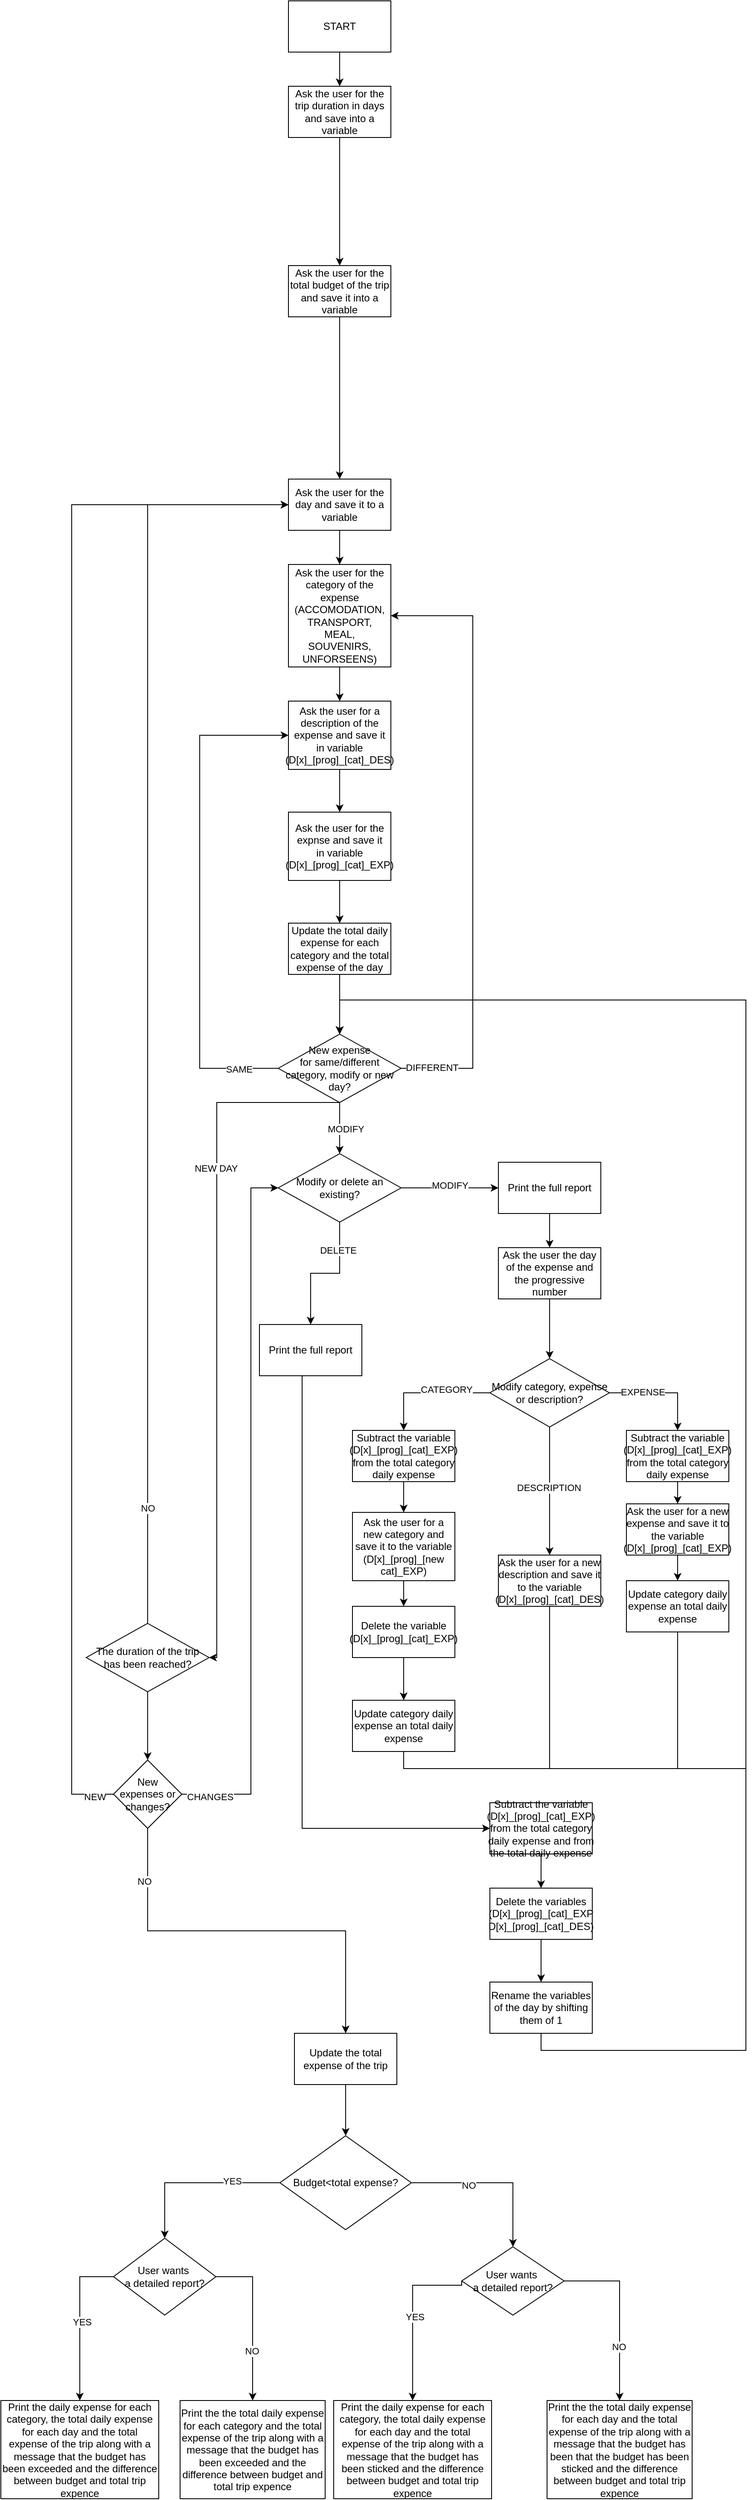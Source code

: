<mxfile version="24.2.5" type="device">
  <diagram id="C5RBs43oDa-KdzZeNtuy" name="Page-1">
    <mxGraphModel dx="1067" dy="507" grid="1" gridSize="10" guides="1" tooltips="1" connect="1" arrows="1" fold="1" page="1" pageScale="1" pageWidth="827" pageHeight="1169" math="0" shadow="0">
      <root>
        <mxCell id="WIyWlLk6GJQsqaUBKTNV-0" />
        <mxCell id="WIyWlLk6GJQsqaUBKTNV-1" parent="WIyWlLk6GJQsqaUBKTNV-0" />
        <mxCell id="obsr1UD8wb83Xn88yDnc-0" style="edgeStyle=orthogonalEdgeStyle;rounded=0;orthogonalLoop=1;jettySize=auto;html=1;exitX=0.5;exitY=1;exitDx=0;exitDy=0;entryX=0.5;entryY=0;entryDx=0;entryDy=0;" edge="1" parent="WIyWlLk6GJQsqaUBKTNV-1" source="INH1EZwyulUJPMw1Bkqm-0" target="INH1EZwyulUJPMw1Bkqm-7">
          <mxGeometry relative="1" as="geometry" />
        </mxCell>
        <mxCell id="INH1EZwyulUJPMw1Bkqm-0" value="START" style="rounded=0;whiteSpace=wrap;html=1;" parent="WIyWlLk6GJQsqaUBKTNV-1" vertex="1">
          <mxGeometry x="354" y="20" width="120" height="60" as="geometry" />
        </mxCell>
        <mxCell id="INH1EZwyulUJPMw1Bkqm-7" value="Ask the user for the&lt;div&gt;trip duration in days&lt;/div&gt;&lt;div&gt;and save into a variable&lt;/div&gt;" style="whiteSpace=wrap;html=1;rounded=0;" parent="WIyWlLk6GJQsqaUBKTNV-1" vertex="1">
          <mxGeometry x="354" y="120" width="120" height="60" as="geometry" />
        </mxCell>
        <mxCell id="INH1EZwyulUJPMw1Bkqm-12" value="" style="edgeStyle=orthogonalEdgeStyle;rounded=0;orthogonalLoop=1;jettySize=auto;html=1;exitX=0.5;exitY=1;exitDx=0;exitDy=0;" parent="WIyWlLk6GJQsqaUBKTNV-1" source="INH1EZwyulUJPMw1Bkqm-7" target="INH1EZwyulUJPMw1Bkqm-11" edge="1">
          <mxGeometry relative="1" as="geometry">
            <mxPoint x="414" y="300" as="sourcePoint" />
          </mxGeometry>
        </mxCell>
        <mxCell id="obsr1UD8wb83Xn88yDnc-1" style="edgeStyle=orthogonalEdgeStyle;rounded=0;orthogonalLoop=1;jettySize=auto;html=1;exitX=0.5;exitY=1;exitDx=0;exitDy=0;entryX=0.5;entryY=0;entryDx=0;entryDy=0;" edge="1" parent="WIyWlLk6GJQsqaUBKTNV-1" source="INH1EZwyulUJPMw1Bkqm-11" target="obsr1UD8wb83Xn88yDnc-2">
          <mxGeometry relative="1" as="geometry">
            <mxPoint x="414" y="430" as="targetPoint" />
          </mxGeometry>
        </mxCell>
        <mxCell id="INH1EZwyulUJPMw1Bkqm-11" value="Ask the user for the total budget of the trip&lt;div&gt;and save it into a variable&lt;/div&gt;" style="whiteSpace=wrap;html=1;rounded=0;" parent="WIyWlLk6GJQsqaUBKTNV-1" vertex="1">
          <mxGeometry x="354" y="330" width="120" height="60" as="geometry" />
        </mxCell>
        <mxCell id="INH1EZwyulUJPMw1Bkqm-22" value="" style="edgeStyle=orthogonalEdgeStyle;rounded=0;orthogonalLoop=1;jettySize=auto;html=1;" parent="WIyWlLk6GJQsqaUBKTNV-1" source="INH1EZwyulUJPMw1Bkqm-18" target="INH1EZwyulUJPMw1Bkqm-21" edge="1">
          <mxGeometry relative="1" as="geometry" />
        </mxCell>
        <mxCell id="INH1EZwyulUJPMw1Bkqm-18" value="Ask the user for the category of the expense&lt;div&gt;(ACCOMODATION, TRANSPORT,&lt;/div&gt;&lt;div&gt;MEAL,&lt;/div&gt;&lt;div&gt;SOUVENIRS,&lt;/div&gt;&lt;div&gt;UNFORSEENS)&lt;/div&gt;" style="whiteSpace=wrap;html=1;rounded=0;" parent="WIyWlLk6GJQsqaUBKTNV-1" vertex="1">
          <mxGeometry x="354" y="680" width="120" height="120" as="geometry" />
        </mxCell>
        <mxCell id="obsr1UD8wb83Xn88yDnc-11" value="" style="edgeStyle=orthogonalEdgeStyle;rounded=0;orthogonalLoop=1;jettySize=auto;html=1;" edge="1" parent="WIyWlLk6GJQsqaUBKTNV-1" source="INH1EZwyulUJPMw1Bkqm-21" target="obsr1UD8wb83Xn88yDnc-10">
          <mxGeometry relative="1" as="geometry" />
        </mxCell>
        <mxCell id="INH1EZwyulUJPMw1Bkqm-21" value="Ask the user for a description of the expense and save it&lt;div&gt;in variable (D[x]_[prog]_[cat]_DES)&lt;/div&gt;" style="whiteSpace=wrap;html=1;rounded=0;" parent="WIyWlLk6GJQsqaUBKTNV-1" vertex="1">
          <mxGeometry x="354" y="840" width="120" height="80" as="geometry" />
        </mxCell>
        <mxCell id="obsr1UD8wb83Xn88yDnc-5" style="edgeStyle=orthogonalEdgeStyle;rounded=0;orthogonalLoop=1;jettySize=auto;html=1;exitX=0.5;exitY=1;exitDx=0;exitDy=0;entryX=0.5;entryY=0;entryDx=0;entryDy=0;" edge="1" parent="WIyWlLk6GJQsqaUBKTNV-1" source="obsr1UD8wb83Xn88yDnc-2" target="INH1EZwyulUJPMw1Bkqm-18">
          <mxGeometry relative="1" as="geometry" />
        </mxCell>
        <mxCell id="obsr1UD8wb83Xn88yDnc-2" value="Ask the user for the day and save it to a variable" style="whiteSpace=wrap;html=1;rounded=0;" vertex="1" parent="WIyWlLk6GJQsqaUBKTNV-1">
          <mxGeometry x="354" y="580" width="120" height="60" as="geometry" />
        </mxCell>
        <mxCell id="obsr1UD8wb83Xn88yDnc-13" value="" style="edgeStyle=orthogonalEdgeStyle;rounded=0;orthogonalLoop=1;jettySize=auto;html=1;" edge="1" parent="WIyWlLk6GJQsqaUBKTNV-1" source="obsr1UD8wb83Xn88yDnc-10" target="obsr1UD8wb83Xn88yDnc-12">
          <mxGeometry relative="1" as="geometry" />
        </mxCell>
        <mxCell id="obsr1UD8wb83Xn88yDnc-10" value="Ask the user for the expnse and save it&lt;div&gt;in variable (D[x]_[prog]_[cat]_EXP)&lt;/div&gt;" style="whiteSpace=wrap;html=1;rounded=0;" vertex="1" parent="WIyWlLk6GJQsqaUBKTNV-1">
          <mxGeometry x="354" y="970" width="120" height="80" as="geometry" />
        </mxCell>
        <mxCell id="obsr1UD8wb83Xn88yDnc-16" value="" style="edgeStyle=orthogonalEdgeStyle;rounded=0;orthogonalLoop=1;jettySize=auto;html=1;" edge="1" parent="WIyWlLk6GJQsqaUBKTNV-1" source="obsr1UD8wb83Xn88yDnc-12" target="obsr1UD8wb83Xn88yDnc-15">
          <mxGeometry relative="1" as="geometry" />
        </mxCell>
        <mxCell id="obsr1UD8wb83Xn88yDnc-12" value="Update the total daily expense for each category and the total expense of the day" style="whiteSpace=wrap;html=1;rounded=0;" vertex="1" parent="WIyWlLk6GJQsqaUBKTNV-1">
          <mxGeometry x="354" y="1100" width="120" height="60" as="geometry" />
        </mxCell>
        <mxCell id="obsr1UD8wb83Xn88yDnc-17" style="edgeStyle=orthogonalEdgeStyle;rounded=0;orthogonalLoop=1;jettySize=auto;html=1;exitX=0;exitY=0.5;exitDx=0;exitDy=0;entryX=0;entryY=0.5;entryDx=0;entryDy=0;" edge="1" parent="WIyWlLk6GJQsqaUBKTNV-1" source="obsr1UD8wb83Xn88yDnc-15" target="INH1EZwyulUJPMw1Bkqm-21">
          <mxGeometry relative="1" as="geometry">
            <Array as="points">
              <mxPoint x="250" y="1270" />
              <mxPoint x="250" y="880" />
            </Array>
          </mxGeometry>
        </mxCell>
        <mxCell id="obsr1UD8wb83Xn88yDnc-18" value="SAME" style="edgeLabel;html=1;align=center;verticalAlign=middle;resizable=0;points=[];" vertex="1" connectable="0" parent="obsr1UD8wb83Xn88yDnc-17">
          <mxGeometry x="-0.843" y="1" relative="1" as="geometry">
            <mxPoint as="offset" />
          </mxGeometry>
        </mxCell>
        <mxCell id="obsr1UD8wb83Xn88yDnc-64" style="edgeStyle=orthogonalEdgeStyle;rounded=0;orthogonalLoop=1;jettySize=auto;html=1;exitX=1;exitY=0.5;exitDx=0;exitDy=0;entryX=1;entryY=0.5;entryDx=0;entryDy=0;" edge="1" parent="WIyWlLk6GJQsqaUBKTNV-1" source="obsr1UD8wb83Xn88yDnc-15" target="INH1EZwyulUJPMw1Bkqm-18">
          <mxGeometry relative="1" as="geometry">
            <Array as="points">
              <mxPoint x="570" y="1270" />
              <mxPoint x="570" y="740" />
            </Array>
          </mxGeometry>
        </mxCell>
        <mxCell id="obsr1UD8wb83Xn88yDnc-65" value="DIFFERENT" style="edgeLabel;html=1;align=center;verticalAlign=middle;resizable=0;points=[];" vertex="1" connectable="0" parent="obsr1UD8wb83Xn88yDnc-64">
          <mxGeometry x="-0.899" y="1" relative="1" as="geometry">
            <mxPoint as="offset" />
          </mxGeometry>
        </mxCell>
        <mxCell id="obsr1UD8wb83Xn88yDnc-67" value="" style="edgeStyle=orthogonalEdgeStyle;rounded=0;orthogonalLoop=1;jettySize=auto;html=1;" edge="1" parent="WIyWlLk6GJQsqaUBKTNV-1" source="obsr1UD8wb83Xn88yDnc-15" target="obsr1UD8wb83Xn88yDnc-66">
          <mxGeometry relative="1" as="geometry" />
        </mxCell>
        <mxCell id="obsr1UD8wb83Xn88yDnc-68" value="MODIFY" style="edgeLabel;html=1;align=center;verticalAlign=middle;resizable=0;points=[];" vertex="1" connectable="0" parent="obsr1UD8wb83Xn88yDnc-67">
          <mxGeometry x="0.025" y="7" relative="1" as="geometry">
            <mxPoint as="offset" />
          </mxGeometry>
        </mxCell>
        <mxCell id="obsr1UD8wb83Xn88yDnc-80" style="edgeStyle=orthogonalEdgeStyle;rounded=0;orthogonalLoop=1;jettySize=auto;html=1;exitX=0.5;exitY=1;exitDx=0;exitDy=0;entryX=1;entryY=0.5;entryDx=0;entryDy=0;" edge="1" parent="WIyWlLk6GJQsqaUBKTNV-1" source="obsr1UD8wb83Xn88yDnc-15" target="obsr1UD8wb83Xn88yDnc-28">
          <mxGeometry relative="1" as="geometry">
            <mxPoint x="230" y="1560" as="targetPoint" />
            <Array as="points">
              <mxPoint x="270" y="1310" />
              <mxPoint x="270" y="1960" />
            </Array>
          </mxGeometry>
        </mxCell>
        <mxCell id="obsr1UD8wb83Xn88yDnc-81" value="NEW DAY" style="edgeLabel;html=1;align=center;verticalAlign=middle;resizable=0;points=[];" vertex="1" connectable="0" parent="obsr1UD8wb83Xn88yDnc-80">
          <mxGeometry x="-0.45" y="-1" relative="1" as="geometry">
            <mxPoint as="offset" />
          </mxGeometry>
        </mxCell>
        <mxCell id="obsr1UD8wb83Xn88yDnc-15" value="New expense&lt;div&gt;for same/different category, modify or new day&lt;span style=&quot;background-color: initial;&quot;&gt;?&lt;/span&gt;&lt;/div&gt;" style="rhombus;whiteSpace=wrap;html=1;rounded=0;" vertex="1" parent="WIyWlLk6GJQsqaUBKTNV-1">
          <mxGeometry x="342" y="1230" width="144" height="80" as="geometry" />
        </mxCell>
        <mxCell id="obsr1UD8wb83Xn88yDnc-31" style="edgeStyle=orthogonalEdgeStyle;rounded=0;orthogonalLoop=1;jettySize=auto;html=1;exitX=0.5;exitY=0;exitDx=0;exitDy=0;entryX=0;entryY=0.5;entryDx=0;entryDy=0;" edge="1" parent="WIyWlLk6GJQsqaUBKTNV-1" source="obsr1UD8wb83Xn88yDnc-28" target="obsr1UD8wb83Xn88yDnc-2">
          <mxGeometry relative="1" as="geometry" />
        </mxCell>
        <mxCell id="obsr1UD8wb83Xn88yDnc-32" value="NO" style="edgeLabel;html=1;align=center;verticalAlign=middle;resizable=0;points=[];" vertex="1" connectable="0" parent="obsr1UD8wb83Xn88yDnc-31">
          <mxGeometry x="-0.816" relative="1" as="geometry">
            <mxPoint as="offset" />
          </mxGeometry>
        </mxCell>
        <mxCell id="obsr1UD8wb83Xn88yDnc-129" value="" style="edgeStyle=orthogonalEdgeStyle;rounded=0;orthogonalLoop=1;jettySize=auto;html=1;" edge="1" parent="WIyWlLk6GJQsqaUBKTNV-1" source="obsr1UD8wb83Xn88yDnc-28" target="obsr1UD8wb83Xn88yDnc-128">
          <mxGeometry relative="1" as="geometry" />
        </mxCell>
        <mxCell id="obsr1UD8wb83Xn88yDnc-28" value="The duration of the trip&lt;div&gt;has been reached?&lt;/div&gt;" style="rhombus;whiteSpace=wrap;html=1;rounded=0;" vertex="1" parent="WIyWlLk6GJQsqaUBKTNV-1">
          <mxGeometry x="117" y="1920" width="144" height="80" as="geometry" />
        </mxCell>
        <mxCell id="obsr1UD8wb83Xn88yDnc-42" value="" style="edgeStyle=orthogonalEdgeStyle;rounded=0;orthogonalLoop=1;jettySize=auto;html=1;" edge="1" parent="WIyWlLk6GJQsqaUBKTNV-1" source="obsr1UD8wb83Xn88yDnc-33" target="obsr1UD8wb83Xn88yDnc-41">
          <mxGeometry relative="1" as="geometry" />
        </mxCell>
        <mxCell id="obsr1UD8wb83Xn88yDnc-33" value="Update the total expense of the trip" style="whiteSpace=wrap;html=1;rounded=0;" vertex="1" parent="WIyWlLk6GJQsqaUBKTNV-1">
          <mxGeometry x="361" y="2400" width="120" height="60" as="geometry" />
        </mxCell>
        <mxCell id="obsr1UD8wb83Xn88yDnc-45" value="" style="edgeStyle=orthogonalEdgeStyle;rounded=0;orthogonalLoop=1;jettySize=auto;html=1;" edge="1" parent="WIyWlLk6GJQsqaUBKTNV-1" source="obsr1UD8wb83Xn88yDnc-41" target="obsr1UD8wb83Xn88yDnc-44">
          <mxGeometry relative="1" as="geometry" />
        </mxCell>
        <mxCell id="obsr1UD8wb83Xn88yDnc-46" value="YES" style="edgeLabel;html=1;align=center;verticalAlign=middle;resizable=0;points=[];" vertex="1" connectable="0" parent="obsr1UD8wb83Xn88yDnc-45">
          <mxGeometry x="-0.44" y="-2" relative="1" as="geometry">
            <mxPoint as="offset" />
          </mxGeometry>
        </mxCell>
        <mxCell id="obsr1UD8wb83Xn88yDnc-62" style="edgeStyle=orthogonalEdgeStyle;rounded=0;orthogonalLoop=1;jettySize=auto;html=1;exitX=1;exitY=0.5;exitDx=0;exitDy=0;entryX=0.5;entryY=0;entryDx=0;entryDy=0;" edge="1" parent="WIyWlLk6GJQsqaUBKTNV-1" source="obsr1UD8wb83Xn88yDnc-41" target="obsr1UD8wb83Xn88yDnc-59">
          <mxGeometry relative="1" as="geometry" />
        </mxCell>
        <mxCell id="obsr1UD8wb83Xn88yDnc-63" value="NO" style="edgeLabel;html=1;align=center;verticalAlign=middle;resizable=0;points=[];" vertex="1" connectable="0" parent="obsr1UD8wb83Xn88yDnc-62">
          <mxGeometry x="-0.309" y="-3" relative="1" as="geometry">
            <mxPoint as="offset" />
          </mxGeometry>
        </mxCell>
        <mxCell id="obsr1UD8wb83Xn88yDnc-41" value="Budget&amp;lt;total expense?" style="rhombus;whiteSpace=wrap;html=1;rounded=0;" vertex="1" parent="WIyWlLk6GJQsqaUBKTNV-1">
          <mxGeometry x="344" y="2520" width="154" height="110" as="geometry" />
        </mxCell>
        <mxCell id="obsr1UD8wb83Xn88yDnc-48" value="" style="edgeStyle=orthogonalEdgeStyle;rounded=0;orthogonalLoop=1;jettySize=auto;html=1;exitX=0;exitY=0.5;exitDx=0;exitDy=0;entryX=0.5;entryY=0;entryDx=0;entryDy=0;" edge="1" parent="WIyWlLk6GJQsqaUBKTNV-1" source="obsr1UD8wb83Xn88yDnc-44" target="obsr1UD8wb83Xn88yDnc-47">
          <mxGeometry relative="1" as="geometry">
            <mxPoint x="137" y="2800" as="targetPoint" />
            <Array as="points">
              <mxPoint x="110" y="2685" />
            </Array>
          </mxGeometry>
        </mxCell>
        <mxCell id="obsr1UD8wb83Xn88yDnc-49" value="YES" style="edgeLabel;html=1;align=center;verticalAlign=middle;resizable=0;points=[];" vertex="1" connectable="0" parent="obsr1UD8wb83Xn88yDnc-48">
          <mxGeometry y="2" relative="1" as="geometry">
            <mxPoint as="offset" />
          </mxGeometry>
        </mxCell>
        <mxCell id="obsr1UD8wb83Xn88yDnc-53" value="" style="edgeStyle=orthogonalEdgeStyle;rounded=0;orthogonalLoop=1;jettySize=auto;html=1;exitX=1;exitY=0.5;exitDx=0;exitDy=0;" edge="1" parent="WIyWlLk6GJQsqaUBKTNV-1" source="obsr1UD8wb83Xn88yDnc-44" target="obsr1UD8wb83Xn88yDnc-52">
          <mxGeometry relative="1" as="geometry" />
        </mxCell>
        <mxCell id="obsr1UD8wb83Xn88yDnc-54" value="NO" style="edgeLabel;html=1;align=center;verticalAlign=middle;resizable=0;points=[];" vertex="1" connectable="0" parent="obsr1UD8wb83Xn88yDnc-53">
          <mxGeometry x="0.385" y="-1" relative="1" as="geometry">
            <mxPoint as="offset" />
          </mxGeometry>
        </mxCell>
        <mxCell id="obsr1UD8wb83Xn88yDnc-44" value="User wants&amp;nbsp;&lt;div&gt;a detailed report?&lt;/div&gt;" style="rhombus;whiteSpace=wrap;html=1;rounded=0;" vertex="1" parent="WIyWlLk6GJQsqaUBKTNV-1">
          <mxGeometry x="149" y="2640" width="120" height="90" as="geometry" />
        </mxCell>
        <mxCell id="obsr1UD8wb83Xn88yDnc-47" value="Print the daily expense for each category, the total daily expense for each day and the total expense of the trip along with a message that the budget has been exceeded and the difference between budget and total trip expence" style="whiteSpace=wrap;html=1;rounded=0;" vertex="1" parent="WIyWlLk6GJQsqaUBKTNV-1">
          <mxGeometry x="17" y="2830" width="185" height="115" as="geometry" />
        </mxCell>
        <mxCell id="obsr1UD8wb83Xn88yDnc-52" value="Print the the total daily expense for each category and the total expense of the trip along with a message that the budget has been exceeded and the difference between budget and total trip expence" style="whiteSpace=wrap;html=1;rounded=0;" vertex="1" parent="WIyWlLk6GJQsqaUBKTNV-1">
          <mxGeometry x="227" y="2830" width="170" height="115" as="geometry" />
        </mxCell>
        <mxCell id="obsr1UD8wb83Xn88yDnc-55" value="" style="edgeStyle=orthogonalEdgeStyle;rounded=0;orthogonalLoop=1;jettySize=auto;html=1;exitX=0;exitY=0.5;exitDx=0;exitDy=0;entryX=0.5;entryY=0;entryDx=0;entryDy=0;" edge="1" parent="WIyWlLk6GJQsqaUBKTNV-1" source="obsr1UD8wb83Xn88yDnc-59" target="obsr1UD8wb83Xn88yDnc-60">
          <mxGeometry relative="1" as="geometry">
            <mxPoint x="527" y="2800" as="targetPoint" />
            <Array as="points">
              <mxPoint x="500" y="2695" />
            </Array>
          </mxGeometry>
        </mxCell>
        <mxCell id="obsr1UD8wb83Xn88yDnc-56" value="YES" style="edgeLabel;html=1;align=center;verticalAlign=middle;resizable=0;points=[];" vertex="1" connectable="0" parent="obsr1UD8wb83Xn88yDnc-55">
          <mxGeometry y="2" relative="1" as="geometry">
            <mxPoint as="offset" />
          </mxGeometry>
        </mxCell>
        <mxCell id="obsr1UD8wb83Xn88yDnc-57" value="" style="edgeStyle=orthogonalEdgeStyle;rounded=0;orthogonalLoop=1;jettySize=auto;html=1;exitX=1;exitY=0.5;exitDx=0;exitDy=0;" edge="1" parent="WIyWlLk6GJQsqaUBKTNV-1" source="obsr1UD8wb83Xn88yDnc-59" target="obsr1UD8wb83Xn88yDnc-61">
          <mxGeometry relative="1" as="geometry" />
        </mxCell>
        <mxCell id="obsr1UD8wb83Xn88yDnc-58" value="NO" style="edgeLabel;html=1;align=center;verticalAlign=middle;resizable=0;points=[];" vertex="1" connectable="0" parent="obsr1UD8wb83Xn88yDnc-57">
          <mxGeometry x="0.385" y="-1" relative="1" as="geometry">
            <mxPoint as="offset" />
          </mxGeometry>
        </mxCell>
        <mxCell id="obsr1UD8wb83Xn88yDnc-59" value="User wants&amp;nbsp;&lt;div&gt;a detailed report?&lt;/div&gt;" style="rhombus;whiteSpace=wrap;html=1;rounded=0;" vertex="1" parent="WIyWlLk6GJQsqaUBKTNV-1">
          <mxGeometry x="557" y="2650" width="120" height="80" as="geometry" />
        </mxCell>
        <mxCell id="obsr1UD8wb83Xn88yDnc-60" value="Print the daily expense for each category, the total daily expense for each day and the total expense of the trip along with a message that the budget has been sticked and the difference between budget and total trip expence" style="whiteSpace=wrap;html=1;rounded=0;" vertex="1" parent="WIyWlLk6GJQsqaUBKTNV-1">
          <mxGeometry x="407" y="2830" width="185" height="115" as="geometry" />
        </mxCell>
        <mxCell id="obsr1UD8wb83Xn88yDnc-61" value="Print the the total daily expense for each day and the total expense of the trip along with a message that the budget has been that the budget has been sticked and the difference between budget and total trip expence" style="whiteSpace=wrap;html=1;rounded=0;" vertex="1" parent="WIyWlLk6GJQsqaUBKTNV-1">
          <mxGeometry x="657" y="2830" width="170" height="115" as="geometry" />
        </mxCell>
        <mxCell id="obsr1UD8wb83Xn88yDnc-70" value="" style="edgeStyle=orthogonalEdgeStyle;rounded=0;orthogonalLoop=1;jettySize=auto;html=1;" edge="1" parent="WIyWlLk6GJQsqaUBKTNV-1" source="obsr1UD8wb83Xn88yDnc-66" target="obsr1UD8wb83Xn88yDnc-69">
          <mxGeometry relative="1" as="geometry" />
        </mxCell>
        <mxCell id="obsr1UD8wb83Xn88yDnc-75" value="MODIFY" style="edgeLabel;html=1;align=center;verticalAlign=middle;resizable=0;points=[];" vertex="1" connectable="0" parent="obsr1UD8wb83Xn88yDnc-70">
          <mxGeometry y="3" relative="1" as="geometry">
            <mxPoint as="offset" />
          </mxGeometry>
        </mxCell>
        <mxCell id="obsr1UD8wb83Xn88yDnc-113" value="" style="edgeStyle=orthogonalEdgeStyle;rounded=0;orthogonalLoop=1;jettySize=auto;html=1;entryX=0;entryY=0.5;entryDx=0;entryDy=0;" edge="1" parent="WIyWlLk6GJQsqaUBKTNV-1" source="obsr1UD8wb83Xn88yDnc-123" target="obsr1UD8wb83Xn88yDnc-116">
          <mxGeometry relative="1" as="geometry">
            <mxPoint x="460" y="1510" as="sourcePoint" />
            <mxPoint x="337" y="2160" as="targetPoint" />
            <Array as="points">
              <mxPoint x="370" y="2160" />
            </Array>
          </mxGeometry>
        </mxCell>
        <mxCell id="obsr1UD8wb83Xn88yDnc-126" style="edgeStyle=orthogonalEdgeStyle;rounded=0;orthogonalLoop=1;jettySize=auto;html=1;exitX=0.5;exitY=1;exitDx=0;exitDy=0;" edge="1" parent="WIyWlLk6GJQsqaUBKTNV-1" source="obsr1UD8wb83Xn88yDnc-66" target="obsr1UD8wb83Xn88yDnc-123">
          <mxGeometry relative="1" as="geometry" />
        </mxCell>
        <mxCell id="obsr1UD8wb83Xn88yDnc-127" value="DELETE" style="edgeLabel;html=1;align=center;verticalAlign=middle;resizable=0;points=[];" vertex="1" connectable="0" parent="obsr1UD8wb83Xn88yDnc-126">
          <mxGeometry x="-0.571" y="-2" relative="1" as="geometry">
            <mxPoint as="offset" />
          </mxGeometry>
        </mxCell>
        <mxCell id="obsr1UD8wb83Xn88yDnc-66" value="Modify or delete an existing?" style="rhombus;whiteSpace=wrap;html=1;rounded=0;" vertex="1" parent="WIyWlLk6GJQsqaUBKTNV-1">
          <mxGeometry x="342" y="1370" width="144" height="80" as="geometry" />
        </mxCell>
        <mxCell id="obsr1UD8wb83Xn88yDnc-74" value="" style="edgeStyle=orthogonalEdgeStyle;rounded=0;orthogonalLoop=1;jettySize=auto;html=1;" edge="1" parent="WIyWlLk6GJQsqaUBKTNV-1" source="obsr1UD8wb83Xn88yDnc-69" target="obsr1UD8wb83Xn88yDnc-73">
          <mxGeometry relative="1" as="geometry" />
        </mxCell>
        <mxCell id="obsr1UD8wb83Xn88yDnc-69" value="Print the full report" style="whiteSpace=wrap;html=1;rounded=0;" vertex="1" parent="WIyWlLk6GJQsqaUBKTNV-1">
          <mxGeometry x="600" y="1380" width="120" height="60" as="geometry" />
        </mxCell>
        <mxCell id="obsr1UD8wb83Xn88yDnc-79" value="" style="edgeStyle=orthogonalEdgeStyle;rounded=0;orthogonalLoop=1;jettySize=auto;html=1;" edge="1" parent="WIyWlLk6GJQsqaUBKTNV-1" source="obsr1UD8wb83Xn88yDnc-73" target="obsr1UD8wb83Xn88yDnc-78">
          <mxGeometry relative="1" as="geometry" />
        </mxCell>
        <mxCell id="obsr1UD8wb83Xn88yDnc-73" value="Ask the user the day of the expense and the progressive number" style="whiteSpace=wrap;html=1;rounded=0;" vertex="1" parent="WIyWlLk6GJQsqaUBKTNV-1">
          <mxGeometry x="600" y="1480" width="120" height="60" as="geometry" />
        </mxCell>
        <mxCell id="obsr1UD8wb83Xn88yDnc-84" value="" style="edgeStyle=orthogonalEdgeStyle;rounded=0;orthogonalLoop=1;jettySize=auto;html=1;" edge="1" parent="WIyWlLk6GJQsqaUBKTNV-1" source="obsr1UD8wb83Xn88yDnc-78" target="obsr1UD8wb83Xn88yDnc-83">
          <mxGeometry relative="1" as="geometry" />
        </mxCell>
        <mxCell id="obsr1UD8wb83Xn88yDnc-85" value="DESCRIPTION" style="edgeLabel;html=1;align=center;verticalAlign=middle;resizable=0;points=[];" vertex="1" connectable="0" parent="obsr1UD8wb83Xn88yDnc-84">
          <mxGeometry x="-0.062" y="-1" relative="1" as="geometry">
            <mxPoint as="offset" />
          </mxGeometry>
        </mxCell>
        <mxCell id="obsr1UD8wb83Xn88yDnc-92" value="" style="edgeStyle=orthogonalEdgeStyle;rounded=0;orthogonalLoop=1;jettySize=auto;html=1;" edge="1" parent="WIyWlLk6GJQsqaUBKTNV-1" source="obsr1UD8wb83Xn88yDnc-78" target="obsr1UD8wb83Xn88yDnc-91">
          <mxGeometry relative="1" as="geometry" />
        </mxCell>
        <mxCell id="obsr1UD8wb83Xn88yDnc-94" value="EXPENSE" style="edgeLabel;html=1;align=center;verticalAlign=middle;resizable=0;points=[];" vertex="1" connectable="0" parent="obsr1UD8wb83Xn88yDnc-92">
          <mxGeometry x="-0.371" y="1" relative="1" as="geometry">
            <mxPoint as="offset" />
          </mxGeometry>
        </mxCell>
        <mxCell id="obsr1UD8wb83Xn88yDnc-99" value="" style="edgeStyle=orthogonalEdgeStyle;rounded=0;orthogonalLoop=1;jettySize=auto;html=1;" edge="1" parent="WIyWlLk6GJQsqaUBKTNV-1" source="obsr1UD8wb83Xn88yDnc-78" target="obsr1UD8wb83Xn88yDnc-98">
          <mxGeometry relative="1" as="geometry" />
        </mxCell>
        <mxCell id="obsr1UD8wb83Xn88yDnc-100" value="CATEGORY" style="edgeLabel;html=1;align=center;verticalAlign=middle;resizable=0;points=[];" vertex="1" connectable="0" parent="obsr1UD8wb83Xn88yDnc-99">
          <mxGeometry x="-0.297" y="-4" relative="1" as="geometry">
            <mxPoint as="offset" />
          </mxGeometry>
        </mxCell>
        <mxCell id="obsr1UD8wb83Xn88yDnc-78" value="Modify category, expense or description?" style="rhombus;whiteSpace=wrap;html=1;rounded=0;" vertex="1" parent="WIyWlLk6GJQsqaUBKTNV-1">
          <mxGeometry x="590" y="1610" width="140" height="80" as="geometry" />
        </mxCell>
        <mxCell id="obsr1UD8wb83Xn88yDnc-86" style="edgeStyle=orthogonalEdgeStyle;rounded=0;orthogonalLoop=1;jettySize=auto;html=1;exitX=0.5;exitY=1;exitDx=0;exitDy=0;entryX=0.5;entryY=0;entryDx=0;entryDy=0;" edge="1" parent="WIyWlLk6GJQsqaUBKTNV-1" source="obsr1UD8wb83Xn88yDnc-83" target="obsr1UD8wb83Xn88yDnc-15">
          <mxGeometry relative="1" as="geometry">
            <Array as="points">
              <mxPoint x="660" y="2090" />
              <mxPoint x="890" y="2090" />
              <mxPoint x="890" y="1190" />
              <mxPoint x="414" y="1190" />
            </Array>
          </mxGeometry>
        </mxCell>
        <mxCell id="obsr1UD8wb83Xn88yDnc-83" value="Ask the user for a new description and save it to the variable&lt;div&gt;(D[x]_[prog]_[cat]_DES)&lt;br&gt;&lt;/div&gt;" style="whiteSpace=wrap;html=1;rounded=0;" vertex="1" parent="WIyWlLk6GJQsqaUBKTNV-1">
          <mxGeometry x="600" y="1840" width="120" height="60" as="geometry" />
        </mxCell>
        <mxCell id="obsr1UD8wb83Xn88yDnc-96" value="" style="edgeStyle=orthogonalEdgeStyle;rounded=0;orthogonalLoop=1;jettySize=auto;html=1;" edge="1" parent="WIyWlLk6GJQsqaUBKTNV-1" source="obsr1UD8wb83Xn88yDnc-87" target="obsr1UD8wb83Xn88yDnc-95">
          <mxGeometry relative="1" as="geometry" />
        </mxCell>
        <mxCell id="obsr1UD8wb83Xn88yDnc-87" value="Ask the user for a new expense and save it to the variable&lt;div&gt;(D[x]_[prog]_[cat]_EXP)&lt;/div&gt;" style="whiteSpace=wrap;html=1;rounded=0;" vertex="1" parent="WIyWlLk6GJQsqaUBKTNV-1">
          <mxGeometry x="750" y="1780" width="120" height="60" as="geometry" />
        </mxCell>
        <mxCell id="obsr1UD8wb83Xn88yDnc-93" style="edgeStyle=orthogonalEdgeStyle;rounded=0;orthogonalLoop=1;jettySize=auto;html=1;exitX=0.5;exitY=1;exitDx=0;exitDy=0;entryX=0.5;entryY=0;entryDx=0;entryDy=0;" edge="1" parent="WIyWlLk6GJQsqaUBKTNV-1" source="obsr1UD8wb83Xn88yDnc-91" target="obsr1UD8wb83Xn88yDnc-87">
          <mxGeometry relative="1" as="geometry" />
        </mxCell>
        <mxCell id="obsr1UD8wb83Xn88yDnc-91" value="Subtract the variable&lt;div&gt;(D[x]_[prog]_[cat]_EXP)&lt;br&gt;&lt;/div&gt;&lt;div&gt;from the total category daily expense&lt;/div&gt;" style="whiteSpace=wrap;html=1;rounded=0;" vertex="1" parent="WIyWlLk6GJQsqaUBKTNV-1">
          <mxGeometry x="750" y="1694" width="120" height="60" as="geometry" />
        </mxCell>
        <mxCell id="obsr1UD8wb83Xn88yDnc-97" style="edgeStyle=orthogonalEdgeStyle;rounded=0;orthogonalLoop=1;jettySize=auto;html=1;exitX=0.5;exitY=1;exitDx=0;exitDy=0;entryX=0.5;entryY=0;entryDx=0;entryDy=0;" edge="1" parent="WIyWlLk6GJQsqaUBKTNV-1" source="obsr1UD8wb83Xn88yDnc-95" target="obsr1UD8wb83Xn88yDnc-15">
          <mxGeometry relative="1" as="geometry">
            <Array as="points">
              <mxPoint x="810" y="2090" />
              <mxPoint x="890" y="2090" />
              <mxPoint x="890" y="1190" />
              <mxPoint x="414" y="1190" />
            </Array>
          </mxGeometry>
        </mxCell>
        <mxCell id="obsr1UD8wb83Xn88yDnc-95" value="Update category daily expense an total daily expense" style="whiteSpace=wrap;html=1;rounded=0;" vertex="1" parent="WIyWlLk6GJQsqaUBKTNV-1">
          <mxGeometry x="750" y="1870" width="120" height="60" as="geometry" />
        </mxCell>
        <mxCell id="obsr1UD8wb83Xn88yDnc-102" style="edgeStyle=orthogonalEdgeStyle;rounded=0;orthogonalLoop=1;jettySize=auto;html=1;exitX=0.5;exitY=1;exitDx=0;exitDy=0;entryX=0.5;entryY=0;entryDx=0;entryDy=0;" edge="1" parent="WIyWlLk6GJQsqaUBKTNV-1" source="obsr1UD8wb83Xn88yDnc-98" target="obsr1UD8wb83Xn88yDnc-101">
          <mxGeometry relative="1" as="geometry" />
        </mxCell>
        <mxCell id="obsr1UD8wb83Xn88yDnc-98" value="Subtract the variable&lt;div&gt;(D[x]_[prog]_[cat]_EXP)&lt;br&gt;&lt;/div&gt;&lt;div&gt;from the total category daily expense&lt;/div&gt;" style="whiteSpace=wrap;html=1;rounded=0;" vertex="1" parent="WIyWlLk6GJQsqaUBKTNV-1">
          <mxGeometry x="429" y="1694" width="120" height="60" as="geometry" />
        </mxCell>
        <mxCell id="obsr1UD8wb83Xn88yDnc-104" value="" style="edgeStyle=orthogonalEdgeStyle;rounded=0;orthogonalLoop=1;jettySize=auto;html=1;" edge="1" parent="WIyWlLk6GJQsqaUBKTNV-1" source="obsr1UD8wb83Xn88yDnc-101" target="obsr1UD8wb83Xn88yDnc-103">
          <mxGeometry relative="1" as="geometry" />
        </mxCell>
        <mxCell id="obsr1UD8wb83Xn88yDnc-101" value="Ask the user for a new category and save it to the variable&lt;div&gt;(D[x]_[prog]_[new cat]_EXP)&lt;/div&gt;" style="whiteSpace=wrap;html=1;rounded=0;" vertex="1" parent="WIyWlLk6GJQsqaUBKTNV-1">
          <mxGeometry x="429" y="1790" width="120" height="80" as="geometry" />
        </mxCell>
        <mxCell id="obsr1UD8wb83Xn88yDnc-106" style="edgeStyle=orthogonalEdgeStyle;rounded=0;orthogonalLoop=1;jettySize=auto;html=1;exitX=0.5;exitY=1;exitDx=0;exitDy=0;entryX=0.5;entryY=0;entryDx=0;entryDy=0;" edge="1" parent="WIyWlLk6GJQsqaUBKTNV-1" source="obsr1UD8wb83Xn88yDnc-103" target="obsr1UD8wb83Xn88yDnc-105">
          <mxGeometry relative="1" as="geometry" />
        </mxCell>
        <mxCell id="obsr1UD8wb83Xn88yDnc-103" value="Delete the variable&lt;div&gt;(D[x]_[prog]_[cat]_EXP)&lt;/div&gt;" style="whiteSpace=wrap;html=1;rounded=0;" vertex="1" parent="WIyWlLk6GJQsqaUBKTNV-1">
          <mxGeometry x="429" y="1900" width="120" height="60" as="geometry" />
        </mxCell>
        <mxCell id="obsr1UD8wb83Xn88yDnc-107" style="edgeStyle=orthogonalEdgeStyle;rounded=0;orthogonalLoop=1;jettySize=auto;html=1;exitX=0.5;exitY=1;exitDx=0;exitDy=0;entryX=0.5;entryY=0;entryDx=0;entryDy=0;" edge="1" parent="WIyWlLk6GJQsqaUBKTNV-1" source="obsr1UD8wb83Xn88yDnc-105" target="obsr1UD8wb83Xn88yDnc-15">
          <mxGeometry relative="1" as="geometry">
            <Array as="points">
              <mxPoint x="489" y="2090" />
              <mxPoint x="890" y="2090" />
              <mxPoint x="890" y="1190" />
              <mxPoint x="414" y="1190" />
            </Array>
          </mxGeometry>
        </mxCell>
        <mxCell id="obsr1UD8wb83Xn88yDnc-105" value="Update category daily expense an total daily expense" style="whiteSpace=wrap;html=1;rounded=0;" vertex="1" parent="WIyWlLk6GJQsqaUBKTNV-1">
          <mxGeometry x="429" y="2010" width="120" height="60" as="geometry" />
        </mxCell>
        <mxCell id="obsr1UD8wb83Xn88yDnc-115" style="edgeStyle=orthogonalEdgeStyle;rounded=0;orthogonalLoop=1;jettySize=auto;html=1;exitX=0.5;exitY=1;exitDx=0;exitDy=0;" edge="1" parent="WIyWlLk6GJQsqaUBKTNV-1" source="obsr1UD8wb83Xn88yDnc-116">
          <mxGeometry relative="1" as="geometry">
            <mxPoint x="650" y="2230" as="targetPoint" />
          </mxGeometry>
        </mxCell>
        <mxCell id="obsr1UD8wb83Xn88yDnc-116" value="Subtract the variable&lt;div&gt;(D[x]_[prog]_[cat]_EXP)&lt;br&gt;&lt;/div&gt;&lt;div&gt;from the total category daily expense and from the total daily expense&lt;/div&gt;" style="whiteSpace=wrap;html=1;rounded=0;" vertex="1" parent="WIyWlLk6GJQsqaUBKTNV-1">
          <mxGeometry x="590" y="2130" width="120" height="60" as="geometry" />
        </mxCell>
        <mxCell id="obsr1UD8wb83Xn88yDnc-119" style="edgeStyle=orthogonalEdgeStyle;rounded=0;orthogonalLoop=1;jettySize=auto;html=1;exitX=0.5;exitY=1;exitDx=0;exitDy=0;entryX=0.5;entryY=0;entryDx=0;entryDy=0;" edge="1" parent="WIyWlLk6GJQsqaUBKTNV-1" source="obsr1UD8wb83Xn88yDnc-120" target="obsr1UD8wb83Xn88yDnc-121">
          <mxGeometry relative="1" as="geometry" />
        </mxCell>
        <mxCell id="obsr1UD8wb83Xn88yDnc-120" value="Delete the variables&lt;div&gt;(D[x]_[prog]_[cat]_EXP&lt;/div&gt;&lt;div&gt;&lt;span style=&quot;background-color: initial;&quot;&gt;D[x]_[prog]_[cat]_DES)&lt;/span&gt;&lt;/div&gt;" style="whiteSpace=wrap;html=1;rounded=0;" vertex="1" parent="WIyWlLk6GJQsqaUBKTNV-1">
          <mxGeometry x="590" y="2230" width="120" height="60" as="geometry" />
        </mxCell>
        <mxCell id="obsr1UD8wb83Xn88yDnc-122" style="edgeStyle=orthogonalEdgeStyle;rounded=0;orthogonalLoop=1;jettySize=auto;html=1;exitX=0.5;exitY=1;exitDx=0;exitDy=0;entryX=0.5;entryY=0;entryDx=0;entryDy=0;" edge="1" parent="WIyWlLk6GJQsqaUBKTNV-1" source="obsr1UD8wb83Xn88yDnc-121" target="obsr1UD8wb83Xn88yDnc-15">
          <mxGeometry relative="1" as="geometry">
            <Array as="points">
              <mxPoint x="650" y="2420" />
              <mxPoint x="890" y="2420" />
              <mxPoint x="890" y="1190" />
              <mxPoint x="414" y="1190" />
            </Array>
          </mxGeometry>
        </mxCell>
        <mxCell id="obsr1UD8wb83Xn88yDnc-121" value="Rename the variables of the day by shifting them of 1" style="whiteSpace=wrap;html=1;rounded=0;" vertex="1" parent="WIyWlLk6GJQsqaUBKTNV-1">
          <mxGeometry x="590" y="2340" width="120" height="60" as="geometry" />
        </mxCell>
        <mxCell id="obsr1UD8wb83Xn88yDnc-123" value="Print the full report" style="whiteSpace=wrap;html=1;rounded=0;" vertex="1" parent="WIyWlLk6GJQsqaUBKTNV-1">
          <mxGeometry x="320" y="1570" width="120" height="60" as="geometry" />
        </mxCell>
        <mxCell id="obsr1UD8wb83Xn88yDnc-130" style="edgeStyle=orthogonalEdgeStyle;rounded=0;orthogonalLoop=1;jettySize=auto;html=1;exitX=0;exitY=0.5;exitDx=0;exitDy=0;entryX=0;entryY=0.5;entryDx=0;entryDy=0;" edge="1" parent="WIyWlLk6GJQsqaUBKTNV-1" source="obsr1UD8wb83Xn88yDnc-128" target="obsr1UD8wb83Xn88yDnc-2">
          <mxGeometry relative="1" as="geometry">
            <Array as="points">
              <mxPoint x="100" y="2120" />
              <mxPoint x="100" y="610" />
            </Array>
          </mxGeometry>
        </mxCell>
        <mxCell id="obsr1UD8wb83Xn88yDnc-131" value="NEW" style="edgeLabel;html=1;align=center;verticalAlign=middle;resizable=0;points=[];" vertex="1" connectable="0" parent="obsr1UD8wb83Xn88yDnc-130">
          <mxGeometry x="-0.975" y="3" relative="1" as="geometry">
            <mxPoint as="offset" />
          </mxGeometry>
        </mxCell>
        <mxCell id="obsr1UD8wb83Xn88yDnc-132" style="edgeStyle=orthogonalEdgeStyle;rounded=0;orthogonalLoop=1;jettySize=auto;html=1;exitX=0.5;exitY=1;exitDx=0;exitDy=0;" edge="1" parent="WIyWlLk6GJQsqaUBKTNV-1" source="obsr1UD8wb83Xn88yDnc-128" target="obsr1UD8wb83Xn88yDnc-33">
          <mxGeometry relative="1" as="geometry" />
        </mxCell>
        <mxCell id="obsr1UD8wb83Xn88yDnc-133" value="NO" style="edgeLabel;html=1;align=center;verticalAlign=middle;resizable=0;points=[];" vertex="1" connectable="0" parent="obsr1UD8wb83Xn88yDnc-132">
          <mxGeometry x="-0.739" y="-4" relative="1" as="geometry">
            <mxPoint as="offset" />
          </mxGeometry>
        </mxCell>
        <mxCell id="obsr1UD8wb83Xn88yDnc-134" style="edgeStyle=orthogonalEdgeStyle;rounded=0;orthogonalLoop=1;jettySize=auto;html=1;exitX=1;exitY=0.5;exitDx=0;exitDy=0;entryX=0;entryY=0.5;entryDx=0;entryDy=0;" edge="1" parent="WIyWlLk6GJQsqaUBKTNV-1" source="obsr1UD8wb83Xn88yDnc-128" target="obsr1UD8wb83Xn88yDnc-66">
          <mxGeometry relative="1" as="geometry">
            <Array as="points">
              <mxPoint x="310" y="2120" />
              <mxPoint x="310" y="1410" />
            </Array>
          </mxGeometry>
        </mxCell>
        <mxCell id="obsr1UD8wb83Xn88yDnc-135" value="CHANGES" style="edgeLabel;html=1;align=center;verticalAlign=middle;resizable=0;points=[];" vertex="1" connectable="0" parent="obsr1UD8wb83Xn88yDnc-134">
          <mxGeometry x="-0.921" y="-3" relative="1" as="geometry">
            <mxPoint as="offset" />
          </mxGeometry>
        </mxCell>
        <mxCell id="obsr1UD8wb83Xn88yDnc-128" value="New expenses or changes?" style="rhombus;whiteSpace=wrap;html=1;rounded=0;" vertex="1" parent="WIyWlLk6GJQsqaUBKTNV-1">
          <mxGeometry x="149" y="2080" width="80" height="80" as="geometry" />
        </mxCell>
      </root>
    </mxGraphModel>
  </diagram>
</mxfile>
